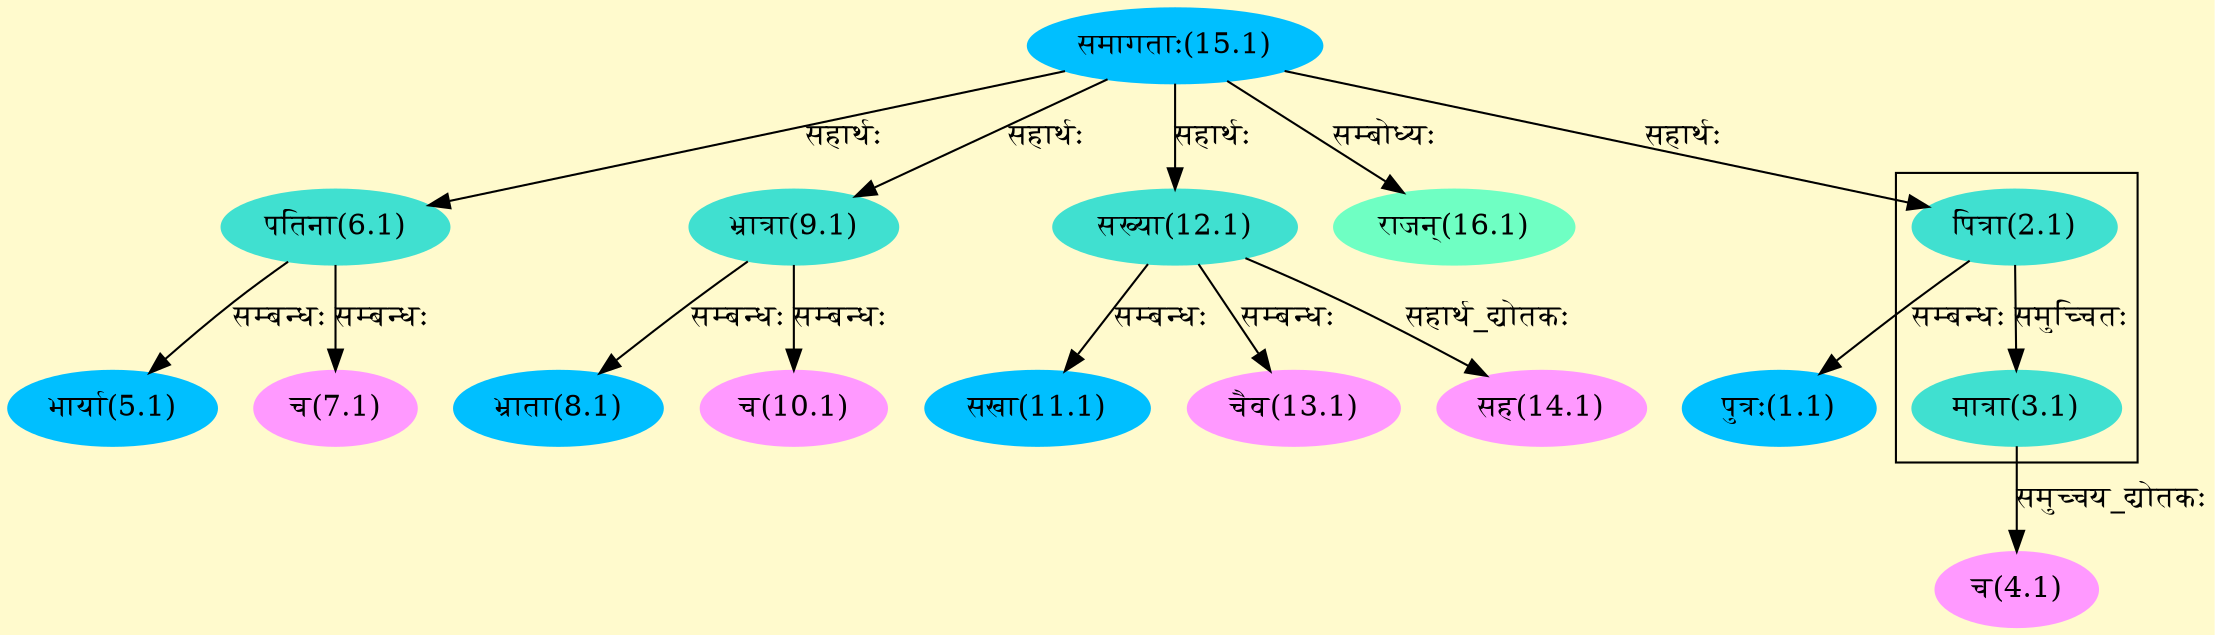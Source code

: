 digraph G{
rankdir=BT;
 compound=true;
 bgcolor="lemonchiffon1";

subgraph cluster_1{
Node3_1 [style=filled, color="#40E0D0" label = "मात्रा(3.1)"]
Node2_1 [style=filled, color="#40E0D0" label = "पित्रा(2.1)"]

}
Node1_1 [style=filled, color="#00BFFF" label = "पुत्रः(1.1)"]
Node2_1 [style=filled, color="#40E0D0" label = "पित्रा(2.1)"]
Node15_1 [style=filled, color="#00BFFF" label = "समागताः(15.1)"]
Node4_1 [style=filled, color="#FF99FF" label = "च(4.1)"]
Node3_1 [style=filled, color="#40E0D0" label = "मात्रा(3.1)"]
Node5_1 [style=filled, color="#00BFFF" label = "भार्या(5.1)"]
Node6_1 [style=filled, color="#40E0D0" label = "पतिना(6.1)"]
Node7_1 [style=filled, color="#FF99FF" label = "च(7.1)"]
Node8_1 [style=filled, color="#00BFFF" label = "भ्राता(8.1)"]
Node9_1 [style=filled, color="#40E0D0" label = "भ्रात्रा(9.1)"]
Node10_1 [style=filled, color="#FF99FF" label = "च(10.1)"]
Node11_1 [style=filled, color="#00BFFF" label = "सखा(11.1)"]
Node12_1 [style=filled, color="#40E0D0" label = "सख्या(12.1)"]
Node13_1 [style=filled, color="#FF99FF" label = "चैव(13.1)"]
Node14_1 [style=filled, color="#FF99FF" label = "सह(14.1)"]
Node [style=filled, color="" label = "()"]
Node16_1 [style=filled, color="#6FFFC3" label = "राजन्(16.1)"]
/* Start of Relations section */

Node1_1 -> Node2_1 [  label="सम्बन्धः"  dir="back" ]
Node2_1 -> Node15_1 [  label="सहार्थः"  dir="back" ]
Node3_1 -> Node2_1 [  label="समुच्चितः"  dir="back" ]
Node4_1 -> Node3_1 [  label="समुच्चय_द्योतकः"  dir="back" ]
Node5_1 -> Node6_1 [  label="सम्बन्धः"  dir="back" ]
Node6_1 -> Node15_1 [  label="सहार्थः"  dir="back" ]
Node7_1 -> Node6_1 [  label="सम्बन्धः"  dir="back" ]
Node8_1 -> Node9_1 [  label="सम्बन्धः"  dir="back" ]
Node9_1 -> Node15_1 [  label="सहार्थः"  dir="back" ]
Node10_1 -> Node9_1 [  label="सम्बन्धः"  dir="back" ]
Node11_1 -> Node12_1 [  label="सम्बन्धः"  dir="back" ]
Node12_1 -> Node15_1 [  label="सहार्थः"  dir="back" ]
Node13_1 -> Node12_1 [  label="सम्बन्धः"  dir="back" ]
Node14_1 -> Node12_1 [  label="सहार्थ_द्योतकः"  dir="back" ]
Node16_1 -> Node15_1 [  label="सम्बोध्यः"  dir="back" ]
}
